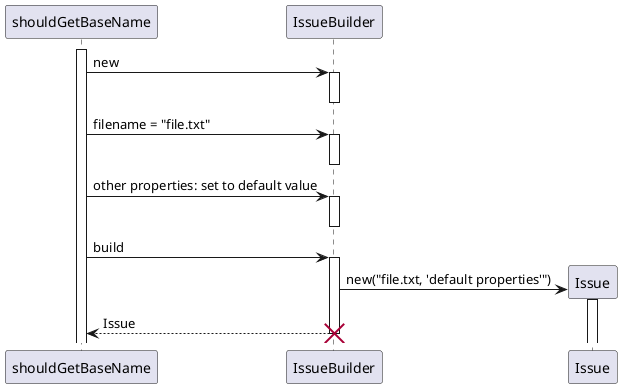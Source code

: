 @startuml
activate shouldGetBaseName
shouldGetBaseName -> IssueBuilder: new
activate IssueBuilder
deactivate IssueBuilder
shouldGetBaseName -> IssueBuilder: filename = "file.txt"
activate IssueBuilder
deactivate IssueBuilder
shouldGetBaseName -> IssueBuilder: other properties: set to default value
activate IssueBuilder
deactivate IssueBuilder
shouldGetBaseName -> IssueBuilder: build
activate IssueBuilder
IssueBuilder -> Issue **: new("file.txt, 'default properties'")
activate Issue
deactivate Issue
return Issue

destroy IssueBuilder
@enduml

@startuml
activate IssueBuilderTest
IssueBuilderTest -> IssueBuilder: new
activate IssueBuilder
deactivate IssueBuilder
IssueBuilderTest -> IssueBuilder: filename = "file.txt"
activate IssueBuilder
deactivate IssueBuilder
IssueBuilderTest -> IssueBuilder: other properties: set to default value
activate IssueBuilder
IssueBuilder -> Issue **: new("file.txt")
activate Issue
deactivate Issue
return Issue

destroy IssueBuilder
@enduml